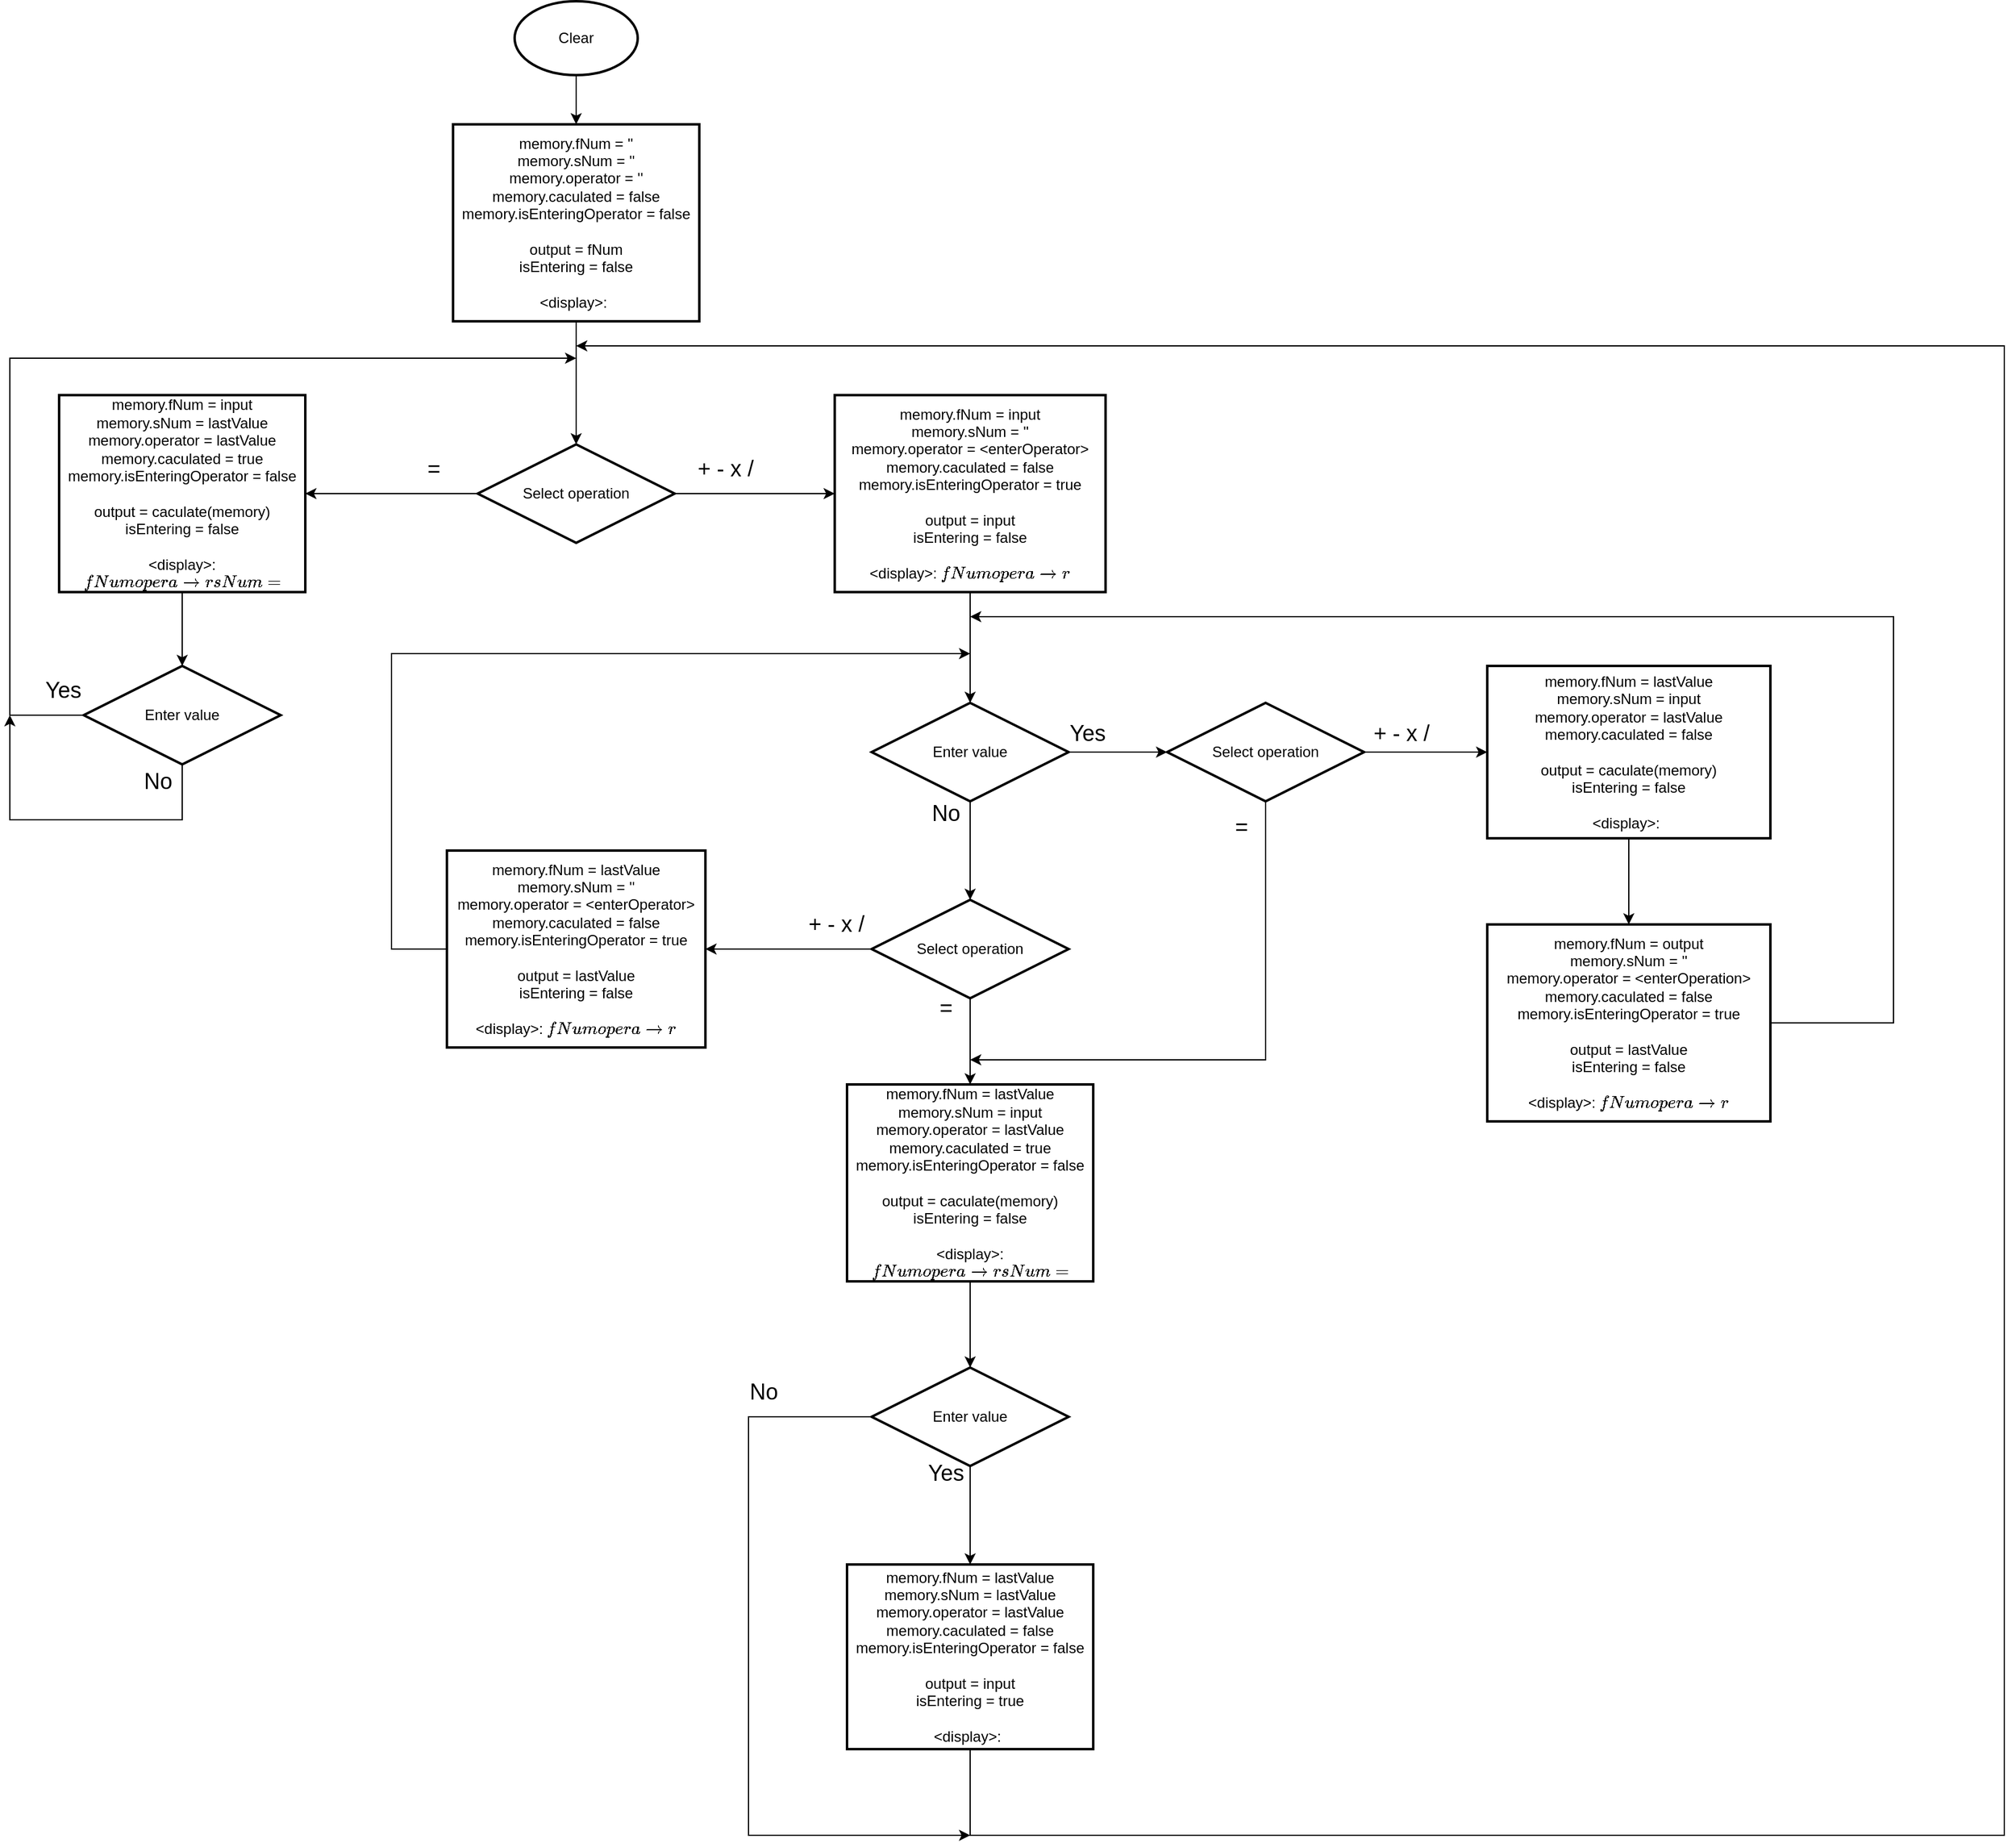 <mxfile version="15.8.4" type="device"><diagram id="C5RBs43oDa-KdzZeNtuy" name="Page-1"><mxGraphModel dx="2105" dy="1708" grid="1" gridSize="10" guides="1" tooltips="1" connect="1" arrows="1" fold="1" page="1" pageScale="1" pageWidth="827" pageHeight="1169" math="0" shadow="0"><root><mxCell id="WIyWlLk6GJQsqaUBKTNV-0"/><mxCell id="WIyWlLk6GJQsqaUBKTNV-1" parent="WIyWlLk6GJQsqaUBKTNV-0"/><mxCell id="UhSPkfAe6Y33H7WgPXFn-2" value="" style="edgeStyle=orthogonalEdgeStyle;rounded=0;orthogonalLoop=1;jettySize=auto;html=1;exitX=0.5;exitY=1;exitDx=0;exitDy=0;" parent="WIyWlLk6GJQsqaUBKTNV-1" source="UhSPkfAe6Y33H7WgPXFn-57" target="UhSPkfAe6Y33H7WgPXFn-1" edge="1"><mxGeometry relative="1" as="geometry"/></mxCell><mxCell id="UhSPkfAe6Y33H7WgPXFn-58" style="edgeStyle=orthogonalEdgeStyle;rounded=0;orthogonalLoop=1;jettySize=auto;html=1;entryX=0.5;entryY=0;entryDx=0;entryDy=0;fontSize=18;" parent="WIyWlLk6GJQsqaUBKTNV-1" source="UhSPkfAe6Y33H7WgPXFn-0" target="UhSPkfAe6Y33H7WgPXFn-57" edge="1"><mxGeometry relative="1" as="geometry"/></mxCell><mxCell id="UhSPkfAe6Y33H7WgPXFn-0" value="Clear" style="strokeWidth=2;html=1;shape=mxgraph.flowchart.start_1;whiteSpace=wrap;" parent="WIyWlLk6GJQsqaUBKTNV-1" vertex="1"><mxGeometry x="260" y="-230" width="100" height="60" as="geometry"/></mxCell><mxCell id="UhSPkfAe6Y33H7WgPXFn-4" value="" style="edgeStyle=orthogonalEdgeStyle;rounded=0;orthogonalLoop=1;jettySize=auto;html=1;" parent="WIyWlLk6GJQsqaUBKTNV-1" source="UhSPkfAe6Y33H7WgPXFn-1" target="UhSPkfAe6Y33H7WgPXFn-3" edge="1"><mxGeometry relative="1" as="geometry"/></mxCell><mxCell id="UhSPkfAe6Y33H7WgPXFn-6" value="&lt;font style=&quot;font-size: 18px&quot;&gt;=&lt;/font&gt;" style="edgeLabel;html=1;align=center;verticalAlign=middle;resizable=0;points=[];" parent="UhSPkfAe6Y33H7WgPXFn-4" vertex="1" connectable="0"><mxGeometry x="-0.168" y="4" relative="1" as="geometry"><mxPoint x="22" y="-24" as="offset"/></mxGeometry></mxCell><mxCell id="UhSPkfAe6Y33H7WgPXFn-8" value="" style="edgeStyle=orthogonalEdgeStyle;rounded=0;orthogonalLoop=1;jettySize=auto;html=1;fontSize=18;" parent="WIyWlLk6GJQsqaUBKTNV-1" source="UhSPkfAe6Y33H7WgPXFn-1" target="UhSPkfAe6Y33H7WgPXFn-7" edge="1"><mxGeometry relative="1" as="geometry"/></mxCell><mxCell id="UhSPkfAe6Y33H7WgPXFn-9" value="+ - x /" style="edgeLabel;html=1;align=center;verticalAlign=middle;resizable=0;points=[];fontSize=18;" parent="UhSPkfAe6Y33H7WgPXFn-8" vertex="1" connectable="0"><mxGeometry x="-0.312" y="2" relative="1" as="geometry"><mxPoint x="-4" y="-18" as="offset"/></mxGeometry></mxCell><mxCell id="UhSPkfAe6Y33H7WgPXFn-1" value="Select operation" style="rhombus;whiteSpace=wrap;html=1;strokeWidth=2;" parent="WIyWlLk6GJQsqaUBKTNV-1" vertex="1"><mxGeometry x="230" y="130" width="160" height="80" as="geometry"/></mxCell><mxCell id="UhSPkfAe6Y33H7WgPXFn-13" value="" style="edgeStyle=orthogonalEdgeStyle;rounded=0;orthogonalLoop=1;jettySize=auto;html=1;fontSize=18;" parent="WIyWlLk6GJQsqaUBKTNV-1" source="UhSPkfAe6Y33H7WgPXFn-3" target="UhSPkfAe6Y33H7WgPXFn-12" edge="1"><mxGeometry relative="1" as="geometry"/></mxCell><mxCell id="UhSPkfAe6Y33H7WgPXFn-3" value="memory.fNum = input&lt;br&gt;memory.sNum = lastValue&lt;br&gt;memory.operator = lastValue&lt;br&gt;memory.caculated = true&lt;br&gt;memory.isEnteringOperator = false&lt;br&gt;&lt;br&gt;output = caculate(memory)&lt;br&gt;isEntering = false&lt;br&gt;&lt;br&gt;&amp;lt;display&amp;gt;: `fNum operator sNum =`" style="whiteSpace=wrap;html=1;strokeWidth=2;" parent="WIyWlLk6GJQsqaUBKTNV-1" vertex="1"><mxGeometry x="-110" y="90" width="200" height="160" as="geometry"/></mxCell><mxCell id="UhSPkfAe6Y33H7WgPXFn-19" style="edgeStyle=orthogonalEdgeStyle;rounded=0;orthogonalLoop=1;jettySize=auto;html=1;entryX=0.5;entryY=0;entryDx=0;entryDy=0;fontSize=18;" parent="WIyWlLk6GJQsqaUBKTNV-1" source="UhSPkfAe6Y33H7WgPXFn-7" target="UhSPkfAe6Y33H7WgPXFn-18" edge="1"><mxGeometry relative="1" as="geometry"/></mxCell><mxCell id="UhSPkfAe6Y33H7WgPXFn-7" value="memory.fNum = input&lt;br&gt;memory.sNum = ''&lt;br&gt;memory.operator = &amp;lt;enterOperator&amp;gt;&lt;br&gt;memory.caculated = false&lt;br&gt;memory.isEnteringOperator = true&lt;br&gt;&lt;br&gt;output = input&lt;br&gt;isEntering = false&lt;br&gt;&lt;br&gt;&amp;lt;display&amp;gt;: `fNum operator`" style="whiteSpace=wrap;html=1;strokeWidth=2;" parent="WIyWlLk6GJQsqaUBKTNV-1" vertex="1"><mxGeometry x="520" y="90" width="220" height="160" as="geometry"/></mxCell><mxCell id="UhSPkfAe6Y33H7WgPXFn-14" style="edgeStyle=orthogonalEdgeStyle;rounded=0;orthogonalLoop=1;jettySize=auto;html=1;fontSize=18;" parent="WIyWlLk6GJQsqaUBKTNV-1" source="UhSPkfAe6Y33H7WgPXFn-12" edge="1"><mxGeometry relative="1" as="geometry"><mxPoint x="310" y="60" as="targetPoint"/><Array as="points"><mxPoint x="-150" y="350"/><mxPoint x="-150" y="60"/></Array></mxGeometry></mxCell><mxCell id="UhSPkfAe6Y33H7WgPXFn-15" value="Yes" style="edgeLabel;html=1;align=center;verticalAlign=middle;resizable=0;points=[];fontSize=18;" parent="UhSPkfAe6Y33H7WgPXFn-14" vertex="1" connectable="0"><mxGeometry x="-0.905" y="1" relative="1" as="geometry"><mxPoint x="21" y="-21" as="offset"/></mxGeometry></mxCell><mxCell id="UhSPkfAe6Y33H7WgPXFn-16" style="edgeStyle=orthogonalEdgeStyle;rounded=0;orthogonalLoop=1;jettySize=auto;html=1;fontSize=18;" parent="WIyWlLk6GJQsqaUBKTNV-1" source="UhSPkfAe6Y33H7WgPXFn-12" edge="1"><mxGeometry relative="1" as="geometry"><mxPoint x="-150" y="350" as="targetPoint"/><Array as="points"><mxPoint x="-10" y="435"/><mxPoint x="-150" y="435"/></Array></mxGeometry></mxCell><mxCell id="UhSPkfAe6Y33H7WgPXFn-17" value="No" style="edgeLabel;html=1;align=center;verticalAlign=middle;resizable=0;points=[];fontSize=18;" parent="UhSPkfAe6Y33H7WgPXFn-16" vertex="1" connectable="0"><mxGeometry x="-0.756" relative="1" as="geometry"><mxPoint x="-20" y="-19" as="offset"/></mxGeometry></mxCell><mxCell id="UhSPkfAe6Y33H7WgPXFn-12" value="Enter value" style="rhombus;whiteSpace=wrap;html=1;strokeWidth=2;" parent="WIyWlLk6GJQsqaUBKTNV-1" vertex="1"><mxGeometry x="-90" y="310" width="160" height="80" as="geometry"/></mxCell><mxCell id="UhSPkfAe6Y33H7WgPXFn-23" value="" style="edgeStyle=orthogonalEdgeStyle;rounded=0;orthogonalLoop=1;jettySize=auto;html=1;fontSize=18;" parent="WIyWlLk6GJQsqaUBKTNV-1" source="UhSPkfAe6Y33H7WgPXFn-18" target="UhSPkfAe6Y33H7WgPXFn-22" edge="1"><mxGeometry relative="1" as="geometry"><Array as="points"><mxPoint x="630" y="470"/><mxPoint x="630" y="470"/></Array></mxGeometry></mxCell><mxCell id="UhSPkfAe6Y33H7WgPXFn-25" value="No" style="edgeLabel;html=1;align=center;verticalAlign=middle;resizable=0;points=[];fontSize=18;" parent="UhSPkfAe6Y33H7WgPXFn-23" vertex="1" connectable="0"><mxGeometry x="0.25" y="4" relative="1" as="geometry"><mxPoint x="-24" y="-40" as="offset"/></mxGeometry></mxCell><mxCell id="UhSPkfAe6Y33H7WgPXFn-45" value="" style="edgeStyle=orthogonalEdgeStyle;rounded=0;orthogonalLoop=1;jettySize=auto;html=1;fontSize=18;" parent="WIyWlLk6GJQsqaUBKTNV-1" source="UhSPkfAe6Y33H7WgPXFn-18" target="UhSPkfAe6Y33H7WgPXFn-44" edge="1"><mxGeometry relative="1" as="geometry"/></mxCell><mxCell id="UhSPkfAe6Y33H7WgPXFn-18" value="Enter value" style="rhombus;whiteSpace=wrap;html=1;strokeWidth=2;" parent="WIyWlLk6GJQsqaUBKTNV-1" vertex="1"><mxGeometry x="550" y="340" width="160" height="80" as="geometry"/></mxCell><mxCell id="UhSPkfAe6Y33H7WgPXFn-29" value="" style="edgeStyle=orthogonalEdgeStyle;rounded=0;orthogonalLoop=1;jettySize=auto;html=1;fontSize=18;exitX=0.5;exitY=1;exitDx=0;exitDy=0;entryX=0.5;entryY=0;entryDx=0;entryDy=0;" parent="WIyWlLk6GJQsqaUBKTNV-1" source="UhSPkfAe6Y33H7WgPXFn-22" target="UhSPkfAe6Y33H7WgPXFn-28" edge="1"><mxGeometry relative="1" as="geometry"><mxPoint x="570" y="610" as="sourcePoint"/><mxPoint x="550" y="800" as="targetPoint"/><Array as="points"><mxPoint x="630" y="620"/><mxPoint x="630" y="620"/></Array></mxGeometry></mxCell><mxCell id="UhSPkfAe6Y33H7WgPXFn-31" value="=" style="edgeLabel;html=1;align=center;verticalAlign=middle;resizable=0;points=[];fontSize=18;" parent="UhSPkfAe6Y33H7WgPXFn-29" vertex="1" connectable="0"><mxGeometry x="-0.692" y="4" relative="1" as="geometry"><mxPoint x="5" y="-24" as="offset"/></mxGeometry></mxCell><mxCell id="UhSPkfAe6Y33H7WgPXFn-41" value="=" style="edgeLabel;html=1;align=center;verticalAlign=middle;resizable=0;points=[];fontSize=18;" parent="UhSPkfAe6Y33H7WgPXFn-29" vertex="1" connectable="0"><mxGeometry x="-0.68" y="9" relative="1" as="geometry"><mxPoint x="-29" y="-3" as="offset"/></mxGeometry></mxCell><mxCell id="UhSPkfAe6Y33H7WgPXFn-38" value="" style="edgeStyle=orthogonalEdgeStyle;rounded=0;orthogonalLoop=1;jettySize=auto;html=1;fontSize=18;" parent="WIyWlLk6GJQsqaUBKTNV-1" source="UhSPkfAe6Y33H7WgPXFn-22" target="UhSPkfAe6Y33H7WgPXFn-37" edge="1"><mxGeometry relative="1" as="geometry"/></mxCell><mxCell id="UhSPkfAe6Y33H7WgPXFn-39" value="+ - x /" style="edgeLabel;html=1;align=center;verticalAlign=middle;resizable=0;points=[];fontSize=18;" parent="UhSPkfAe6Y33H7WgPXFn-38" vertex="1" connectable="0"><mxGeometry x="0.196" y="5" relative="1" as="geometry"><mxPoint x="51" y="-25" as="offset"/></mxGeometry></mxCell><mxCell id="UhSPkfAe6Y33H7WgPXFn-22" value="&lt;span&gt;Select operation&lt;/span&gt;" style="rhombus;whiteSpace=wrap;html=1;strokeWidth=2;" parent="WIyWlLk6GJQsqaUBKTNV-1" vertex="1"><mxGeometry x="550" y="500" width="160" height="80" as="geometry"/></mxCell><mxCell id="UhSPkfAe6Y33H7WgPXFn-33" style="edgeStyle=orthogonalEdgeStyle;rounded=0;orthogonalLoop=1;jettySize=auto;html=1;entryX=0.5;entryY=0;entryDx=0;entryDy=0;fontSize=18;" parent="WIyWlLk6GJQsqaUBKTNV-1" source="UhSPkfAe6Y33H7WgPXFn-28" target="UhSPkfAe6Y33H7WgPXFn-32" edge="1"><mxGeometry relative="1" as="geometry"/></mxCell><mxCell id="UhSPkfAe6Y33H7WgPXFn-28" value="memory.fNum = lastValue&lt;span&gt;&lt;br&gt;memory.sNum = input&lt;br&gt;&lt;/span&gt;memory.operator = lastValue&lt;br&gt;&lt;span&gt;memory.caculated = true&lt;br&gt;&lt;/span&gt;memory.isEnteringOperator = false&lt;br&gt;&lt;br&gt;&lt;span&gt;output = caculate(memory)&lt;/span&gt;&lt;br&gt;&lt;span&gt;isEntering = false&lt;/span&gt;&lt;br&gt;&lt;br&gt;&lt;span&gt;&amp;lt;display&amp;gt;: `fNum operator sNum =`&lt;/span&gt;" style="whiteSpace=wrap;html=1;strokeWidth=2;" parent="WIyWlLk6GJQsqaUBKTNV-1" vertex="1"><mxGeometry x="530" y="650" width="200" height="160" as="geometry"/></mxCell><mxCell id="UhSPkfAe6Y33H7WgPXFn-35" value="" style="edgeStyle=orthogonalEdgeStyle;rounded=0;orthogonalLoop=1;jettySize=auto;html=1;fontSize=18;" parent="WIyWlLk6GJQsqaUBKTNV-1" source="UhSPkfAe6Y33H7WgPXFn-32" target="UhSPkfAe6Y33H7WgPXFn-34" edge="1"><mxGeometry relative="1" as="geometry"/></mxCell><mxCell id="UhSPkfAe6Y33H7WgPXFn-36" value="Yes" style="edgeLabel;html=1;align=center;verticalAlign=middle;resizable=0;points=[];fontSize=18;" parent="UhSPkfAe6Y33H7WgPXFn-35" vertex="1" connectable="0"><mxGeometry x="-0.244" y="7" relative="1" as="geometry"><mxPoint x="-27" y="-24" as="offset"/></mxGeometry></mxCell><mxCell id="UhSPkfAe6Y33H7WgPXFn-64" style="edgeStyle=orthogonalEdgeStyle;rounded=0;orthogonalLoop=1;jettySize=auto;html=1;fontSize=18;" parent="WIyWlLk6GJQsqaUBKTNV-1" source="UhSPkfAe6Y33H7WgPXFn-32" edge="1"><mxGeometry relative="1" as="geometry"><mxPoint x="630" y="1260" as="targetPoint"/><Array as="points"><mxPoint x="450" y="920"/><mxPoint x="450" y="1260"/></Array></mxGeometry></mxCell><mxCell id="UhSPkfAe6Y33H7WgPXFn-65" value="No" style="edgeLabel;html=1;align=center;verticalAlign=middle;resizable=0;points=[];fontSize=18;" parent="UhSPkfAe6Y33H7WgPXFn-64" vertex="1" connectable="0"><mxGeometry x="-0.707" y="1" relative="1" as="geometry"><mxPoint x="3" y="-21" as="offset"/></mxGeometry></mxCell><mxCell id="UhSPkfAe6Y33H7WgPXFn-32" value="Enter value" style="rhombus;whiteSpace=wrap;html=1;strokeWidth=2;" parent="WIyWlLk6GJQsqaUBKTNV-1" vertex="1"><mxGeometry x="550" y="880" width="160" height="80" as="geometry"/></mxCell><mxCell id="UhSPkfAe6Y33H7WgPXFn-34" value="&lt;span&gt;memory.fNum = lastValue&lt;/span&gt;&lt;span&gt;&lt;br&gt;memory.sNum =&amp;nbsp;&lt;/span&gt;lastValue&lt;span&gt;&lt;br&gt;&lt;/span&gt;&lt;span&gt;memory.operator = lastValue&lt;/span&gt;&lt;br&gt;&lt;span&gt;memory.caculated = false&lt;br&gt;&lt;/span&gt;memory.isEnteringOperator = false&lt;br&gt;&lt;br&gt;&lt;span&gt;output = input&lt;/span&gt;&lt;br&gt;&lt;span&gt;isEntering = true&lt;/span&gt;&lt;br&gt;&lt;br&gt;&lt;span&gt;&amp;lt;display&amp;gt;: ``&lt;/span&gt;" style="whiteSpace=wrap;html=1;strokeWidth=2;" parent="WIyWlLk6GJQsqaUBKTNV-1" vertex="1"><mxGeometry x="530" y="1040" width="200" height="150" as="geometry"/></mxCell><mxCell id="UhSPkfAe6Y33H7WgPXFn-40" style="edgeStyle=orthogonalEdgeStyle;rounded=0;orthogonalLoop=1;jettySize=auto;html=1;fontSize=18;exitX=0;exitY=0.5;exitDx=0;exitDy=0;" parent="WIyWlLk6GJQsqaUBKTNV-1" source="UhSPkfAe6Y33H7WgPXFn-37" edge="1"><mxGeometry relative="1" as="geometry"><mxPoint x="630" y="300" as="targetPoint"/><Array as="points"><mxPoint x="160" y="540"/><mxPoint x="160" y="300"/></Array></mxGeometry></mxCell><mxCell id="UhSPkfAe6Y33H7WgPXFn-37" value="&lt;span&gt;memory.fNum = lastValue&lt;/span&gt;&lt;span&gt;&lt;br&gt;memory.sNum = ''&lt;br&gt;&lt;/span&gt;&lt;span&gt;memory.operator = &amp;lt;enterOperator&amp;gt;&lt;/span&gt;&lt;br&gt;&lt;span&gt;memory.caculated = false&lt;br&gt;&lt;/span&gt;memory.isEnteringOperator = true&lt;br&gt;&lt;br&gt;&lt;span&gt;output = lastValue&lt;/span&gt;&lt;br&gt;&lt;span&gt;isEntering = false&lt;/span&gt;&lt;br&gt;&lt;br&gt;&lt;span&gt;&amp;lt;display&amp;gt;: `fNum operator`&lt;/span&gt;" style="whiteSpace=wrap;html=1;strokeWidth=2;" parent="WIyWlLk6GJQsqaUBKTNV-1" vertex="1"><mxGeometry x="205" y="460" width="210" height="160" as="geometry"/></mxCell><mxCell id="UhSPkfAe6Y33H7WgPXFn-46" style="edgeStyle=orthogonalEdgeStyle;rounded=0;orthogonalLoop=1;jettySize=auto;html=1;fontSize=18;" parent="WIyWlLk6GJQsqaUBKTNV-1" source="UhSPkfAe6Y33H7WgPXFn-44" edge="1"><mxGeometry relative="1" as="geometry"><mxPoint x="630" y="630" as="targetPoint"/><Array as="points"><mxPoint x="870" y="630"/></Array></mxGeometry></mxCell><mxCell id="UhSPkfAe6Y33H7WgPXFn-47" value="=" style="edgeLabel;html=1;align=center;verticalAlign=middle;resizable=0;points=[];fontSize=18;" parent="UhSPkfAe6Y33H7WgPXFn-46" vertex="1" connectable="0"><mxGeometry x="-0.906" y="-3" relative="1" as="geometry"><mxPoint x="-17" as="offset"/></mxGeometry></mxCell><mxCell id="UhSPkfAe6Y33H7WgPXFn-50" value="" style="edgeStyle=orthogonalEdgeStyle;rounded=0;orthogonalLoop=1;jettySize=auto;html=1;fontSize=18;" parent="WIyWlLk6GJQsqaUBKTNV-1" source="UhSPkfAe6Y33H7WgPXFn-44" target="UhSPkfAe6Y33H7WgPXFn-49" edge="1"><mxGeometry relative="1" as="geometry"/></mxCell><mxCell id="UhSPkfAe6Y33H7WgPXFn-52" value="+ - x /" style="edgeLabel;html=1;align=center;verticalAlign=middle;resizable=0;points=[];fontSize=18;" parent="UhSPkfAe6Y33H7WgPXFn-50" vertex="1" connectable="0"><mxGeometry x="-0.761" y="8" relative="1" as="geometry"><mxPoint x="18" y="-7" as="offset"/></mxGeometry></mxCell><mxCell id="UhSPkfAe6Y33H7WgPXFn-44" value="Select operation" style="rhombus;whiteSpace=wrap;html=1;strokeWidth=2;" parent="WIyWlLk6GJQsqaUBKTNV-1" vertex="1"><mxGeometry x="790" y="340" width="160" height="80" as="geometry"/></mxCell><mxCell id="UhSPkfAe6Y33H7WgPXFn-48" value="Yes" style="text;html=1;align=center;verticalAlign=middle;resizable=0;points=[];autosize=1;strokeColor=none;fillColor=none;fontSize=18;" parent="WIyWlLk6GJQsqaUBKTNV-1" vertex="1"><mxGeometry x="700" y="350" width="50" height="30" as="geometry"/></mxCell><mxCell id="UhSPkfAe6Y33H7WgPXFn-54" value="" style="edgeStyle=orthogonalEdgeStyle;rounded=0;orthogonalLoop=1;jettySize=auto;html=1;fontSize=18;" parent="WIyWlLk6GJQsqaUBKTNV-1" source="UhSPkfAe6Y33H7WgPXFn-49" target="UhSPkfAe6Y33H7WgPXFn-53" edge="1"><mxGeometry relative="1" as="geometry"/></mxCell><mxCell id="UhSPkfAe6Y33H7WgPXFn-49" value="&lt;span&gt;memory.fNum = lastValue&lt;/span&gt;&lt;span&gt;&lt;br&gt;memory.sNum = input&lt;br&gt;&lt;/span&gt;&lt;span&gt;memory.operator = lastValue&lt;/span&gt;&lt;br&gt;&lt;span&gt;memory.caculated = false&lt;/span&gt;&lt;br&gt;&lt;br&gt;&lt;span&gt;output = caculate(memory)&lt;/span&gt;&lt;br&gt;&lt;span&gt;isEntering = false&lt;/span&gt;&lt;br&gt;&lt;br&gt;&lt;span&gt;&amp;lt;display&amp;gt;: ``&lt;/span&gt;" style="whiteSpace=wrap;html=1;strokeWidth=2;" parent="WIyWlLk6GJQsqaUBKTNV-1" vertex="1"><mxGeometry x="1050" y="310" width="230" height="140" as="geometry"/></mxCell><mxCell id="UhSPkfAe6Y33H7WgPXFn-55" style="edgeStyle=orthogonalEdgeStyle;rounded=0;orthogonalLoop=1;jettySize=auto;html=1;fontSize=18;" parent="WIyWlLk6GJQsqaUBKTNV-1" source="UhSPkfAe6Y33H7WgPXFn-53" edge="1"><mxGeometry relative="1" as="geometry"><mxPoint x="630" y="270" as="targetPoint"/><Array as="points"><mxPoint x="1380" y="600"/><mxPoint x="1380" y="270"/></Array></mxGeometry></mxCell><mxCell id="UhSPkfAe6Y33H7WgPXFn-53" value="&lt;span&gt;memory.fNum = output&lt;/span&gt;&lt;span&gt;&lt;br&gt;memory.sNum = ''&lt;br&gt;&lt;/span&gt;&lt;span&gt;memory.operator = &amp;lt;enterOperation&amp;gt;&lt;/span&gt;&lt;br&gt;&lt;span&gt;memory.caculated = false&lt;br&gt;&lt;/span&gt;memory.isEnteringOperator = true&lt;br&gt;&lt;br&gt;&lt;span&gt;output = lastValue&lt;/span&gt;&lt;br&gt;&lt;span&gt;isEntering = false&lt;/span&gt;&lt;br&gt;&lt;br&gt;&lt;span&gt;&amp;lt;display&amp;gt;: `fNum operator`&lt;/span&gt;" style="whiteSpace=wrap;html=1;strokeWidth=2;" parent="WIyWlLk6GJQsqaUBKTNV-1" vertex="1"><mxGeometry x="1050" y="520" width="230" height="160" as="geometry"/></mxCell><mxCell id="UhSPkfAe6Y33H7WgPXFn-57" value="memory.fNum = ''&lt;br&gt;memory.sNum = ''&lt;br&gt;memory.operator = ''&lt;br&gt;memory.caculated = false&lt;br&gt;memory.isEnteringOperator = false&lt;br&gt;&lt;br&gt;output = fNum&lt;br&gt;isEntering = false&lt;br&gt;&lt;br&gt;&amp;lt;display&amp;gt;: ``" style="whiteSpace=wrap;html=1;strokeWidth=2;" parent="WIyWlLk6GJQsqaUBKTNV-1" vertex="1"><mxGeometry x="210" y="-130" width="200" height="160" as="geometry"/></mxCell><mxCell id="UhSPkfAe6Y33H7WgPXFn-61" style="edgeStyle=orthogonalEdgeStyle;rounded=0;orthogonalLoop=1;jettySize=auto;html=1;fontSize=18;exitX=0.5;exitY=1;exitDx=0;exitDy=0;" parent="WIyWlLk6GJQsqaUBKTNV-1" source="UhSPkfAe6Y33H7WgPXFn-34" edge="1"><mxGeometry relative="1" as="geometry"><mxPoint x="310" y="50" as="targetPoint"/><mxPoint x="760" y="1290" as="sourcePoint"/><Array as="points"><mxPoint x="630" y="1260"/><mxPoint x="1470" y="1260"/><mxPoint x="1470" y="50"/></Array></mxGeometry></mxCell></root></mxGraphModel></diagram></mxfile>